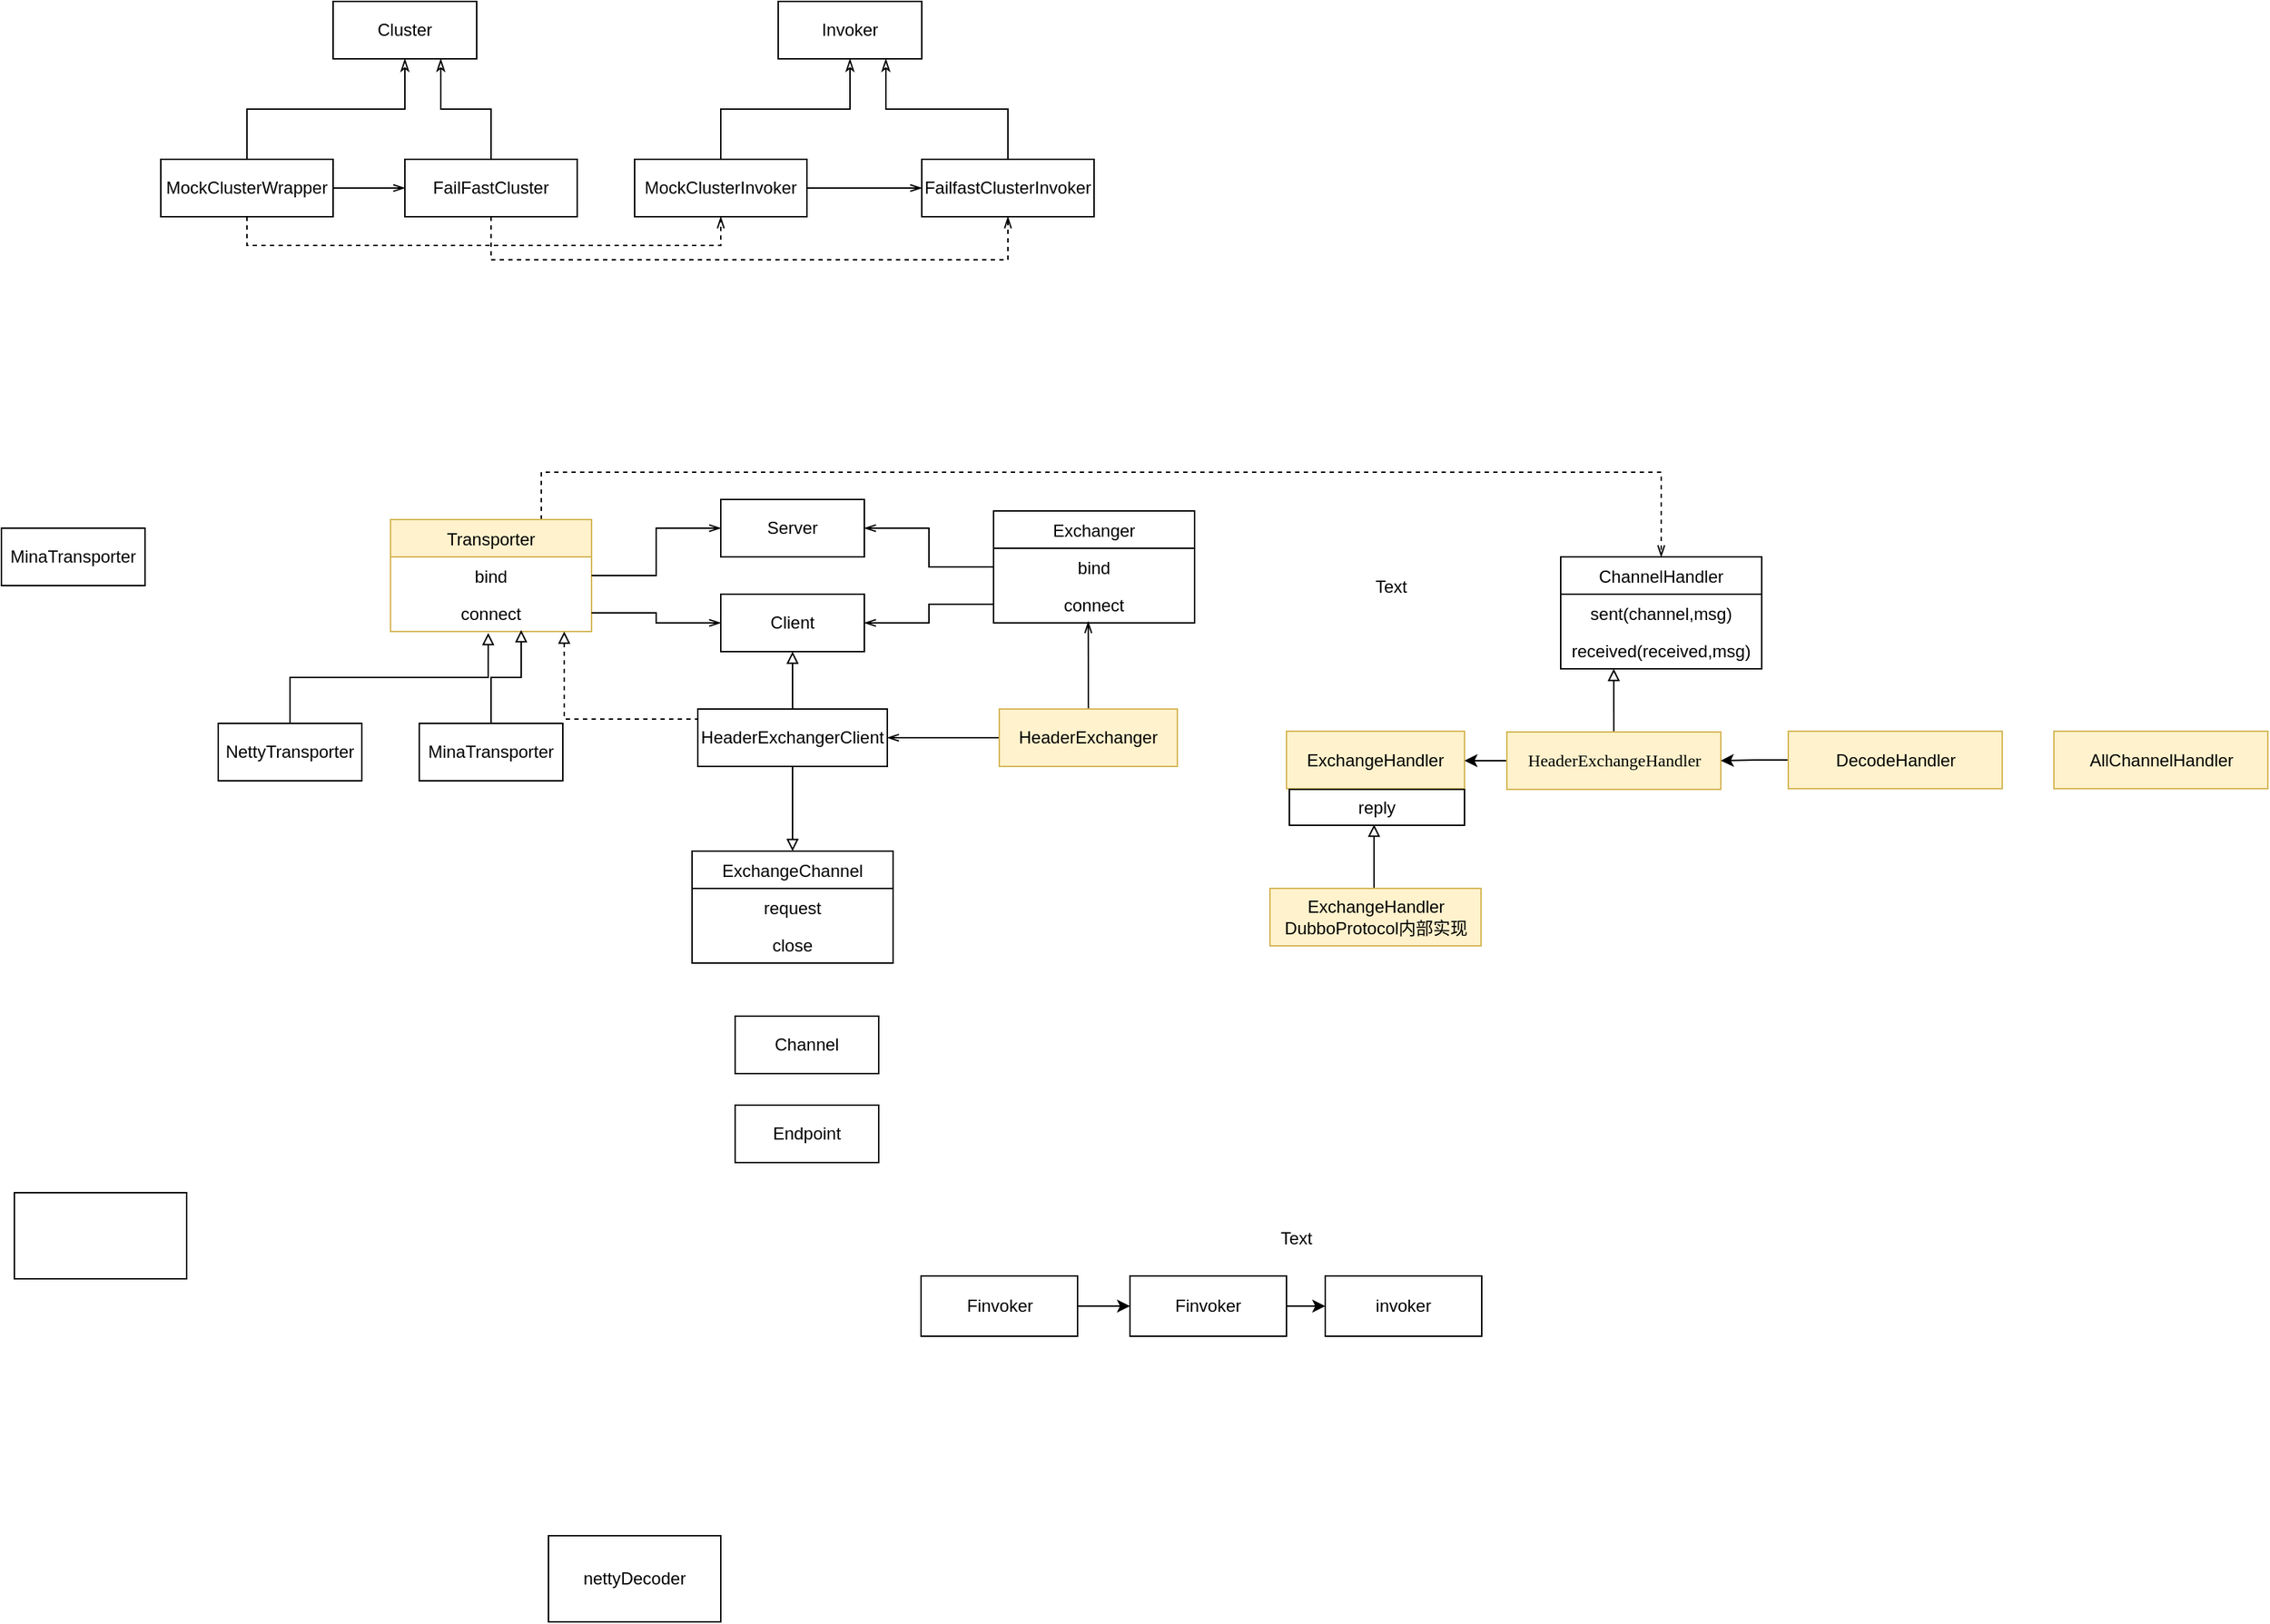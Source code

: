 <mxfile version="12.1.9" type="github" pages="1">
  <diagram id="3wP88udwANUkymrkbnxM" name="第 1 页">
    <mxGraphModel dx="1162" dy="421" grid="0" gridSize="10" guides="1" tooltips="1" connect="1" arrows="1" fold="1" page="0" pageScale="1" pageWidth="827" pageHeight="1169" math="0" shadow="0">
      <root>
        <mxCell id="0"/>
        <mxCell id="1" parent="0"/>
        <mxCell id="S6FNpbCSUPsFbbJEjk5P-1" value="Cluster" style="rounded=0;whiteSpace=wrap;html=1;" parent="1" vertex="1">
          <mxGeometry x="170" y="120" width="100" height="40" as="geometry"/>
        </mxCell>
        <mxCell id="S6FNpbCSUPsFbbJEjk5P-2" value="Invoker" style="rounded=0;whiteSpace=wrap;html=1;" parent="1" vertex="1">
          <mxGeometry x="480" y="120" width="100" height="40" as="geometry"/>
        </mxCell>
        <mxCell id="S6FNpbCSUPsFbbJEjk5P-13" style="edgeStyle=orthogonalEdgeStyle;rounded=0;orthogonalLoop=1;jettySize=auto;html=1;exitX=0.5;exitY=0;exitDx=0;exitDy=0;entryX=0.5;entryY=1;entryDx=0;entryDy=0;endArrow=classicThin;endFill=0;" parent="1" source="S6FNpbCSUPsFbbJEjk5P-3" target="S6FNpbCSUPsFbbJEjk5P-1" edge="1">
          <mxGeometry relative="1" as="geometry"/>
        </mxCell>
        <mxCell id="S6FNpbCSUPsFbbJEjk5P-25" style="edgeStyle=orthogonalEdgeStyle;rounded=0;orthogonalLoop=1;jettySize=auto;html=1;exitX=0.5;exitY=1;exitDx=0;exitDy=0;entryX=0.5;entryY=1;entryDx=0;entryDy=0;endArrow=openThin;endFill=0;dashed=1;" parent="1" source="S6FNpbCSUPsFbbJEjk5P-3" target="S6FNpbCSUPsFbbJEjk5P-14" edge="1">
          <mxGeometry relative="1" as="geometry"/>
        </mxCell>
        <mxCell id="S6FNpbCSUPsFbbJEjk5P-27" style="edgeStyle=orthogonalEdgeStyle;rounded=0;orthogonalLoop=1;jettySize=auto;html=1;exitX=1;exitY=0.5;exitDx=0;exitDy=0;entryX=0;entryY=0.5;entryDx=0;entryDy=0;endArrow=openThin;endFill=0;" parent="1" source="S6FNpbCSUPsFbbJEjk5P-3" target="S6FNpbCSUPsFbbJEjk5P-19" edge="1">
          <mxGeometry relative="1" as="geometry"/>
        </mxCell>
        <mxCell id="S6FNpbCSUPsFbbJEjk5P-3" value="MockClusterWrapper" style="rounded=0;whiteSpace=wrap;html=1;" parent="1" vertex="1">
          <mxGeometry x="50" y="230" width="120" height="40" as="geometry"/>
        </mxCell>
        <mxCell id="S6FNpbCSUPsFbbJEjk5P-15" style="edgeStyle=orthogonalEdgeStyle;rounded=0;orthogonalLoop=1;jettySize=auto;html=1;exitX=0.5;exitY=0;exitDx=0;exitDy=0;entryX=0.5;entryY=1;entryDx=0;entryDy=0;endArrow=classicThin;endFill=0;" parent="1" source="S6FNpbCSUPsFbbJEjk5P-14" target="S6FNpbCSUPsFbbJEjk5P-2" edge="1">
          <mxGeometry relative="1" as="geometry"/>
        </mxCell>
        <mxCell id="S6FNpbCSUPsFbbJEjk5P-28" style="edgeStyle=orthogonalEdgeStyle;rounded=0;orthogonalLoop=1;jettySize=auto;html=1;exitX=1;exitY=0.5;exitDx=0;exitDy=0;entryX=0;entryY=0.5;entryDx=0;entryDy=0;endArrow=openThin;endFill=0;" parent="1" source="S6FNpbCSUPsFbbJEjk5P-14" target="S6FNpbCSUPsFbbJEjk5P-16" edge="1">
          <mxGeometry relative="1" as="geometry"/>
        </mxCell>
        <mxCell id="S6FNpbCSUPsFbbJEjk5P-14" value="MockClusterInvoker" style="rounded=0;whiteSpace=wrap;html=1;" parent="1" vertex="1">
          <mxGeometry x="380" y="230" width="120" height="40" as="geometry"/>
        </mxCell>
        <mxCell id="S6FNpbCSUPsFbbJEjk5P-17" style="edgeStyle=orthogonalEdgeStyle;rounded=0;orthogonalLoop=1;jettySize=auto;html=1;exitX=0.5;exitY=0;exitDx=0;exitDy=0;entryX=0.75;entryY=1;entryDx=0;entryDy=0;endArrow=classicThin;endFill=0;" parent="1" source="S6FNpbCSUPsFbbJEjk5P-16" target="S6FNpbCSUPsFbbJEjk5P-2" edge="1">
          <mxGeometry relative="1" as="geometry"/>
        </mxCell>
        <mxCell id="S6FNpbCSUPsFbbJEjk5P-16" value="FailfastClusterInvoker" style="rounded=0;whiteSpace=wrap;html=1;" parent="1" vertex="1">
          <mxGeometry x="580" y="230" width="120" height="40" as="geometry"/>
        </mxCell>
        <mxCell id="S6FNpbCSUPsFbbJEjk5P-20" style="edgeStyle=orthogonalEdgeStyle;rounded=0;orthogonalLoop=1;jettySize=auto;html=1;exitX=0.5;exitY=0;exitDx=0;exitDy=0;entryX=0.75;entryY=1;entryDx=0;entryDy=0;endArrow=classicThin;endFill=0;" parent="1" source="S6FNpbCSUPsFbbJEjk5P-19" target="S6FNpbCSUPsFbbJEjk5P-1" edge="1">
          <mxGeometry relative="1" as="geometry"/>
        </mxCell>
        <mxCell id="S6FNpbCSUPsFbbJEjk5P-26" style="edgeStyle=orthogonalEdgeStyle;rounded=0;orthogonalLoop=1;jettySize=auto;html=1;exitX=0.5;exitY=1;exitDx=0;exitDy=0;entryX=0.5;entryY=1;entryDx=0;entryDy=0;dashed=1;endArrow=openThin;endFill=0;" parent="1" source="S6FNpbCSUPsFbbJEjk5P-19" target="S6FNpbCSUPsFbbJEjk5P-16" edge="1">
          <mxGeometry relative="1" as="geometry">
            <Array as="points">
              <mxPoint x="280" y="300"/>
              <mxPoint x="640" y="300"/>
            </Array>
          </mxGeometry>
        </mxCell>
        <mxCell id="S6FNpbCSUPsFbbJEjk5P-19" value="FailFastCluster" style="rounded=0;whiteSpace=wrap;html=1;" parent="1" vertex="1">
          <mxGeometry x="220" y="230" width="120" height="40" as="geometry"/>
        </mxCell>
        <mxCell id="S6FNpbCSUPsFbbJEjk5P-42" style="edgeStyle=orthogonalEdgeStyle;rounded=0;orthogonalLoop=1;jettySize=auto;html=1;exitX=0.5;exitY=0;exitDx=0;exitDy=0;entryX=0.486;entryY=1.038;entryDx=0;entryDy=0;entryPerimeter=0;endArrow=block;endFill=0;" parent="1" source="S6FNpbCSUPsFbbJEjk5P-30" target="S6FNpbCSUPsFbbJEjk5P-33" edge="1">
          <mxGeometry relative="1" as="geometry"/>
        </mxCell>
        <mxCell id="S6FNpbCSUPsFbbJEjk5P-30" value="NettyTransporter" style="rounded=0;whiteSpace=wrap;html=1;" parent="1" vertex="1">
          <mxGeometry x="90" y="623" width="100" height="40" as="geometry"/>
        </mxCell>
        <mxCell id="S6FNpbCSUPsFbbJEjk5P-83" style="edgeStyle=orthogonalEdgeStyle;rounded=0;orthogonalLoop=1;jettySize=auto;html=1;exitX=0.75;exitY=0;exitDx=0;exitDy=0;entryX=0.5;entryY=0;entryDx=0;entryDy=0;dashed=1;endArrow=openThin;endFill=0;" parent="1" source="S6FNpbCSUPsFbbJEjk5P-31" target="S6FNpbCSUPsFbbJEjk5P-76" edge="1">
          <mxGeometry relative="1" as="geometry">
            <Array as="points">
              <mxPoint x="315" y="448"/>
              <mxPoint x="1095" y="448"/>
            </Array>
          </mxGeometry>
        </mxCell>
        <mxCell id="S6FNpbCSUPsFbbJEjk5P-31" value="Transporter" style="swimlane;fontStyle=0;childLayout=stackLayout;horizontal=1;startSize=26;fillColor=#fff2cc;horizontalStack=0;resizeParent=1;resizeParentMax=0;resizeLast=0;collapsible=1;marginBottom=0;strokeColor=#d6b656;" parent="1" vertex="1">
          <mxGeometry x="210" y="481" width="140" height="78" as="geometry"/>
        </mxCell>
        <mxCell id="S6FNpbCSUPsFbbJEjk5P-32" value="bind" style="text;strokeColor=none;fillColor=none;align=center;verticalAlign=top;spacingLeft=4;spacingRight=4;overflow=hidden;rotatable=0;points=[[0,0.5],[1,0.5]];portConstraint=eastwest;" parent="S6FNpbCSUPsFbbJEjk5P-31" vertex="1">
          <mxGeometry y="26" width="140" height="26" as="geometry"/>
        </mxCell>
        <mxCell id="S6FNpbCSUPsFbbJEjk5P-33" value="connect" style="text;strokeColor=none;fillColor=none;align=center;verticalAlign=top;spacingLeft=4;spacingRight=4;overflow=hidden;rotatable=0;points=[[0,0.5],[1,0.5]];portConstraint=eastwest;" parent="S6FNpbCSUPsFbbJEjk5P-31" vertex="1">
          <mxGeometry y="52" width="140" height="26" as="geometry"/>
        </mxCell>
        <mxCell id="S6FNpbCSUPsFbbJEjk5P-36" value="Server" style="rounded=0;whiteSpace=wrap;html=1;" parent="1" vertex="1">
          <mxGeometry x="440" y="467" width="100" height="40" as="geometry"/>
        </mxCell>
        <mxCell id="S6FNpbCSUPsFbbJEjk5P-37" value="Client" style="rounded=0;whiteSpace=wrap;html=1;" parent="1" vertex="1">
          <mxGeometry x="440" y="533" width="100" height="40" as="geometry"/>
        </mxCell>
        <mxCell id="S6FNpbCSUPsFbbJEjk5P-38" style="edgeStyle=orthogonalEdgeStyle;rounded=0;orthogonalLoop=1;jettySize=auto;html=1;exitX=1;exitY=0.5;exitDx=0;exitDy=0;entryX=0;entryY=0.5;entryDx=0;entryDy=0;endArrow=openThin;endFill=0;" parent="1" source="S6FNpbCSUPsFbbJEjk5P-32" target="S6FNpbCSUPsFbbJEjk5P-36" edge="1">
          <mxGeometry relative="1" as="geometry"/>
        </mxCell>
        <mxCell id="S6FNpbCSUPsFbbJEjk5P-39" style="edgeStyle=orthogonalEdgeStyle;rounded=0;orthogonalLoop=1;jettySize=auto;html=1;exitX=1;exitY=0.5;exitDx=0;exitDy=0;entryX=0;entryY=0.5;entryDx=0;entryDy=0;endArrow=openThin;endFill=0;" parent="1" source="S6FNpbCSUPsFbbJEjk5P-33" target="S6FNpbCSUPsFbbJEjk5P-37" edge="1">
          <mxGeometry relative="1" as="geometry"/>
        </mxCell>
        <mxCell id="S6FNpbCSUPsFbbJEjk5P-44" style="edgeStyle=orthogonalEdgeStyle;rounded=0;orthogonalLoop=1;jettySize=auto;html=1;exitX=0.5;exitY=0;exitDx=0;exitDy=0;entryX=0.65;entryY=0.962;entryDx=0;entryDy=0;entryPerimeter=0;endArrow=block;endFill=0;" parent="1" source="S6FNpbCSUPsFbbJEjk5P-43" target="S6FNpbCSUPsFbbJEjk5P-33" edge="1">
          <mxGeometry relative="1" as="geometry"/>
        </mxCell>
        <mxCell id="S6FNpbCSUPsFbbJEjk5P-43" value="MinaTransporter" style="rounded=0;whiteSpace=wrap;html=1;" parent="1" vertex="1">
          <mxGeometry x="230" y="623" width="100" height="40" as="geometry"/>
        </mxCell>
        <mxCell id="S6FNpbCSUPsFbbJEjk5P-47" value="MinaTransporter" style="rounded=0;whiteSpace=wrap;html=1;" parent="1" vertex="1">
          <mxGeometry x="-61" y="487" width="100" height="40" as="geometry"/>
        </mxCell>
        <mxCell id="S6FNpbCSUPsFbbJEjk5P-48" value="Exchanger" style="swimlane;fontStyle=0;childLayout=stackLayout;horizontal=1;startSize=26;fillColor=none;horizontalStack=0;resizeParent=1;resizeParentMax=0;resizeLast=0;collapsible=1;marginBottom=0;" parent="1" vertex="1">
          <mxGeometry x="630" y="475" width="140" height="78" as="geometry">
            <mxRectangle x="-90" y="565" width="84" height="26" as="alternateBounds"/>
          </mxGeometry>
        </mxCell>
        <mxCell id="S6FNpbCSUPsFbbJEjk5P-49" value="bind" style="text;strokeColor=none;fillColor=none;align=center;verticalAlign=top;spacingLeft=4;spacingRight=4;overflow=hidden;rotatable=0;points=[[0,0.5],[1,0.5]];portConstraint=eastwest;" parent="S6FNpbCSUPsFbbJEjk5P-48" vertex="1">
          <mxGeometry y="26" width="140" height="26" as="geometry"/>
        </mxCell>
        <mxCell id="S6FNpbCSUPsFbbJEjk5P-50" value="connect" style="text;strokeColor=none;fillColor=none;align=center;verticalAlign=top;spacingLeft=4;spacingRight=4;overflow=hidden;rotatable=0;points=[[0,0.5],[1,0.5]];portConstraint=eastwest;" parent="S6FNpbCSUPsFbbJEjk5P-48" vertex="1">
          <mxGeometry y="52" width="140" height="26" as="geometry"/>
        </mxCell>
        <mxCell id="S6FNpbCSUPsFbbJEjk5P-51" style="edgeStyle=orthogonalEdgeStyle;rounded=0;orthogonalLoop=1;jettySize=auto;html=1;exitX=0;exitY=0.5;exitDx=0;exitDy=0;entryX=1;entryY=0.5;entryDx=0;entryDy=0;endArrow=openThin;endFill=0;" parent="1" source="S6FNpbCSUPsFbbJEjk5P-49" target="S6FNpbCSUPsFbbJEjk5P-36" edge="1">
          <mxGeometry relative="1" as="geometry"/>
        </mxCell>
        <mxCell id="S6FNpbCSUPsFbbJEjk5P-52" style="edgeStyle=orthogonalEdgeStyle;rounded=0;orthogonalLoop=1;jettySize=auto;html=1;exitX=0;exitY=0.5;exitDx=0;exitDy=0;entryX=1;entryY=0.5;entryDx=0;entryDy=0;endArrow=openThin;endFill=0;" parent="1" source="S6FNpbCSUPsFbbJEjk5P-50" target="S6FNpbCSUPsFbbJEjk5P-37" edge="1">
          <mxGeometry relative="1" as="geometry"/>
        </mxCell>
        <mxCell id="S6FNpbCSUPsFbbJEjk5P-54" style="edgeStyle=orthogonalEdgeStyle;rounded=0;orthogonalLoop=1;jettySize=auto;html=1;exitX=0.5;exitY=0;exitDx=0;exitDy=0;entryX=0.471;entryY=0.962;entryDx=0;entryDy=0;entryPerimeter=0;endArrow=openThin;endFill=0;" parent="1" source="S6FNpbCSUPsFbbJEjk5P-53" target="S6FNpbCSUPsFbbJEjk5P-50" edge="1">
          <mxGeometry relative="1" as="geometry"/>
        </mxCell>
        <mxCell id="S6FNpbCSUPsFbbJEjk5P-60" style="edgeStyle=orthogonalEdgeStyle;rounded=0;orthogonalLoop=1;jettySize=auto;html=1;exitX=0;exitY=0.5;exitDx=0;exitDy=0;entryX=1;entryY=0.5;entryDx=0;entryDy=0;endArrow=openThin;endFill=0;" parent="1" source="S6FNpbCSUPsFbbJEjk5P-53" target="S6FNpbCSUPsFbbJEjk5P-58" edge="1">
          <mxGeometry relative="1" as="geometry"/>
        </mxCell>
        <mxCell id="S6FNpbCSUPsFbbJEjk5P-53" value="HeaderExchanger" style="rounded=0;whiteSpace=wrap;html=1;fillColor=#fff2cc;strokeColor=#d6b656;" parent="1" vertex="1">
          <mxGeometry x="634" y="613" width="124" height="40" as="geometry"/>
        </mxCell>
        <mxCell id="S6FNpbCSUPsFbbJEjk5P-59" style="edgeStyle=orthogonalEdgeStyle;rounded=0;orthogonalLoop=1;jettySize=auto;html=1;exitX=0.5;exitY=0;exitDx=0;exitDy=0;entryX=0.5;entryY=1;entryDx=0;entryDy=0;endArrow=block;endFill=0;" parent="1" source="S6FNpbCSUPsFbbJEjk5P-58" target="S6FNpbCSUPsFbbJEjk5P-37" edge="1">
          <mxGeometry relative="1" as="geometry"/>
        </mxCell>
        <mxCell id="S6FNpbCSUPsFbbJEjk5P-66" style="edgeStyle=orthogonalEdgeStyle;rounded=0;orthogonalLoop=1;jettySize=auto;html=1;exitX=0.5;exitY=1;exitDx=0;exitDy=0;endArrow=block;endFill=0;" parent="1" source="S6FNpbCSUPsFbbJEjk5P-58" target="S6FNpbCSUPsFbbJEjk5P-63" edge="1">
          <mxGeometry relative="1" as="geometry"/>
        </mxCell>
        <mxCell id="S6FNpbCSUPsFbbJEjk5P-74" style="edgeStyle=orthogonalEdgeStyle;rounded=0;orthogonalLoop=1;jettySize=auto;html=1;exitX=0;exitY=0.5;exitDx=0;exitDy=0;entryX=0.864;entryY=1;entryDx=0;entryDy=0;entryPerimeter=0;endArrow=block;endFill=0;dashed=1;" parent="1" source="S6FNpbCSUPsFbbJEjk5P-58" target="S6FNpbCSUPsFbbJEjk5P-33" edge="1">
          <mxGeometry relative="1" as="geometry">
            <Array as="points">
              <mxPoint x="424" y="620"/>
              <mxPoint x="331" y="620"/>
            </Array>
          </mxGeometry>
        </mxCell>
        <mxCell id="S6FNpbCSUPsFbbJEjk5P-58" value="HeaderExchangerClient" style="rounded=0;whiteSpace=wrap;html=1;" parent="1" vertex="1">
          <mxGeometry x="424" y="613" width="132" height="40" as="geometry"/>
        </mxCell>
        <mxCell id="S6FNpbCSUPsFbbJEjk5P-63" value="ExchangeChannel" style="swimlane;fontStyle=0;childLayout=stackLayout;horizontal=1;startSize=26;fillColor=none;horizontalStack=0;resizeParent=1;resizeParentMax=0;resizeLast=0;collapsible=1;marginBottom=0;" parent="1" vertex="1">
          <mxGeometry x="420" y="712" width="140" height="78" as="geometry">
            <mxRectangle x="-90" y="565" width="84" height="26" as="alternateBounds"/>
          </mxGeometry>
        </mxCell>
        <mxCell id="S6FNpbCSUPsFbbJEjk5P-64" value="request" style="text;strokeColor=none;fillColor=none;align=center;verticalAlign=top;spacingLeft=4;spacingRight=4;overflow=hidden;rotatable=0;points=[[0,0.5],[1,0.5]];portConstraint=eastwest;" parent="S6FNpbCSUPsFbbJEjk5P-63" vertex="1">
          <mxGeometry y="26" width="140" height="26" as="geometry"/>
        </mxCell>
        <mxCell id="S6FNpbCSUPsFbbJEjk5P-65" value="close" style="text;strokeColor=none;fillColor=none;align=center;verticalAlign=top;spacingLeft=4;spacingRight=4;overflow=hidden;rotatable=0;points=[[0,0.5],[1,0.5]];portConstraint=eastwest;" parent="S6FNpbCSUPsFbbJEjk5P-63" vertex="1">
          <mxGeometry y="52" width="140" height="26" as="geometry"/>
        </mxCell>
        <mxCell id="S6FNpbCSUPsFbbJEjk5P-67" value="Channel" style="rounded=0;whiteSpace=wrap;html=1;" parent="1" vertex="1">
          <mxGeometry x="450" y="827" width="100" height="40" as="geometry"/>
        </mxCell>
        <mxCell id="S6FNpbCSUPsFbbJEjk5P-68" value="Endpoint" style="rounded=0;whiteSpace=wrap;html=1;" parent="1" vertex="1">
          <mxGeometry x="450" y="889" width="100" height="40" as="geometry"/>
        </mxCell>
        <mxCell id="S6FNpbCSUPsFbbJEjk5P-71" value="" style="edgeStyle=orthogonalEdgeStyle;rounded=0;orthogonalLoop=1;jettySize=auto;html=1;endArrow=block;endFill=0;" parent="1" edge="1">
          <mxGeometry relative="1" as="geometry">
            <mxPoint x="520" y="816" as="sourcePoint"/>
          </mxGeometry>
        </mxCell>
        <mxCell id="S6FNpbCSUPsFbbJEjk5P-76" value="ChannelHandler" style="swimlane;fontStyle=0;childLayout=stackLayout;horizontal=1;startSize=26;fillColor=none;horizontalStack=0;resizeParent=1;resizeParentMax=0;resizeLast=0;collapsible=1;marginBottom=0;" parent="1" vertex="1">
          <mxGeometry x="1025" y="507" width="140" height="78" as="geometry">
            <mxRectangle x="-90" y="565" width="84" height="26" as="alternateBounds"/>
          </mxGeometry>
        </mxCell>
        <mxCell id="S6FNpbCSUPsFbbJEjk5P-77" value="sent(channel,msg)" style="text;strokeColor=none;fillColor=none;align=center;verticalAlign=top;spacingLeft=4;spacingRight=4;overflow=hidden;rotatable=0;points=[[0,0.5],[1,0.5]];portConstraint=eastwest;" parent="S6FNpbCSUPsFbbJEjk5P-76" vertex="1">
          <mxGeometry y="26" width="140" height="26" as="geometry"/>
        </mxCell>
        <mxCell id="S6FNpbCSUPsFbbJEjk5P-78" value="received(received,msg)" style="text;strokeColor=none;fillColor=none;align=center;verticalAlign=top;spacingLeft=4;spacingRight=4;overflow=hidden;rotatable=0;points=[[0,0.5],[1,0.5]];portConstraint=eastwest;" parent="S6FNpbCSUPsFbbJEjk5P-76" vertex="1">
          <mxGeometry y="52" width="140" height="26" as="geometry"/>
        </mxCell>
        <mxCell id="S6FNpbCSUPsFbbJEjk5P-79" value="ExchangeHandler" style="rounded=0;whiteSpace=wrap;html=1;fillColor=#fff2cc;strokeColor=#d6b656;" parent="1" vertex="1">
          <mxGeometry x="834" y="628.5" width="124" height="40" as="geometry"/>
        </mxCell>
        <mxCell id="S6FNpbCSUPsFbbJEjk5P-85" style="edgeStyle=orthogonalEdgeStyle;rounded=0;orthogonalLoop=1;jettySize=auto;html=1;exitX=0.5;exitY=0;exitDx=0;exitDy=0;entryX=0.264;entryY=1;entryDx=0;entryDy=0;entryPerimeter=0;endArrow=block;endFill=0;" parent="1" source="S6FNpbCSUPsFbbJEjk5P-82" target="S6FNpbCSUPsFbbJEjk5P-78" edge="1">
          <mxGeometry relative="1" as="geometry"/>
        </mxCell>
        <mxCell id="4KYblLX-J10OmJDzWOq2-3" style="edgeStyle=orthogonalEdgeStyle;rounded=0;orthogonalLoop=1;jettySize=auto;html=1;exitX=0;exitY=0.5;exitDx=0;exitDy=0;entryX=1;entryY=0.5;entryDx=0;entryDy=0;" edge="1" parent="1" source="S6FNpbCSUPsFbbJEjk5P-82" target="S6FNpbCSUPsFbbJEjk5P-79">
          <mxGeometry relative="1" as="geometry"/>
        </mxCell>
        <mxCell id="S6FNpbCSUPsFbbJEjk5P-82" value="&lt;pre style=&quot;font-family: &amp;#34;menlo&amp;#34; ; font-size: 9pt&quot;&gt;HeaderExchangeHandler&lt;/pre&gt;" style="rounded=0;whiteSpace=wrap;html=1;fillColor=#fff2cc;strokeColor=#d6b656;" parent="1" vertex="1">
          <mxGeometry x="987.5" y="629" width="149" height="40" as="geometry"/>
        </mxCell>
        <mxCell id="cHIJ3ol1UEYUOy4D1FIM-1" value="" style="rounded=0;whiteSpace=wrap;html=1;" parent="1" vertex="1">
          <mxGeometry x="-52" y="950" width="120" height="60" as="geometry"/>
        </mxCell>
        <mxCell id="4KYblLX-J10OmJDzWOq2-2" style="edgeStyle=orthogonalEdgeStyle;rounded=0;orthogonalLoop=1;jettySize=auto;html=1;entryX=1;entryY=0.5;entryDx=0;entryDy=0;" edge="1" parent="1" source="4KYblLX-J10OmJDzWOq2-1" target="S6FNpbCSUPsFbbJEjk5P-82">
          <mxGeometry relative="1" as="geometry"/>
        </mxCell>
        <mxCell id="4KYblLX-J10OmJDzWOq2-1" value="DecodeHandler" style="rounded=0;whiteSpace=wrap;html=1;fillColor=#fff2cc;strokeColor=#d6b656;" vertex="1" parent="1">
          <mxGeometry x="1183.5" y="628.5" width="149" height="40" as="geometry"/>
        </mxCell>
        <mxCell id="4KYblLX-J10OmJDzWOq2-5" value="reply" style="rounded=0;whiteSpace=wrap;html=1;" vertex="1" parent="1">
          <mxGeometry x="836" y="669" width="122" height="25" as="geometry"/>
        </mxCell>
        <mxCell id="4KYblLX-J10OmJDzWOq2-8" value="ExchangeHandler&lt;br&gt;DubboProtocol内部实现" style="rounded=0;whiteSpace=wrap;html=1;fillColor=#fff2cc;strokeColor=#d6b656;" vertex="1" parent="1">
          <mxGeometry x="822.5" y="738" width="147" height="40" as="geometry"/>
        </mxCell>
        <mxCell id="4KYblLX-J10OmJDzWOq2-9" style="edgeStyle=orthogonalEdgeStyle;rounded=0;orthogonalLoop=1;jettySize=auto;html=1;exitX=0.5;exitY=0;exitDx=0;exitDy=0;entryX=0.264;entryY=1;entryDx=0;entryDy=0;entryPerimeter=0;endArrow=block;endFill=0;" edge="1" parent="1">
          <mxGeometry relative="1" as="geometry">
            <mxPoint x="895" y="737.5" as="sourcePoint"/>
            <mxPoint x="895" y="693.5" as="targetPoint"/>
          </mxGeometry>
        </mxCell>
        <mxCell id="4KYblLX-J10OmJDzWOq2-10" value="nettyDecoder" style="rounded=0;whiteSpace=wrap;html=1;" vertex="1" parent="1">
          <mxGeometry x="320" y="1189" width="120" height="60" as="geometry"/>
        </mxCell>
        <mxCell id="4KYblLX-J10OmJDzWOq2-11" value="AllChannelHandler" style="rounded=0;whiteSpace=wrap;html=1;fillColor=#fff2cc;strokeColor=#d6b656;" vertex="1" parent="1">
          <mxGeometry x="1368.5" y="628.5" width="149" height="40" as="geometry"/>
        </mxCell>
        <mxCell id="4KYblLX-J10OmJDzWOq2-12" value="Text" style="text;html=1;resizable=0;points=[];autosize=1;align=left;verticalAlign=top;spacingTop=-4;" vertex="1" parent="1">
          <mxGeometry x="894" y="518" width="32" height="14" as="geometry"/>
        </mxCell>
        <mxCell id="4KYblLX-J10OmJDzWOq2-13" value="invoker" style="rounded=0;whiteSpace=wrap;html=1;" vertex="1" parent="1">
          <mxGeometry x="861" y="1008" width="109" height="42" as="geometry"/>
        </mxCell>
        <mxCell id="4KYblLX-J10OmJDzWOq2-15" style="edgeStyle=orthogonalEdgeStyle;rounded=0;orthogonalLoop=1;jettySize=auto;html=1;exitX=1;exitY=0.5;exitDx=0;exitDy=0;entryX=0;entryY=0.5;entryDx=0;entryDy=0;" edge="1" parent="1" source="4KYblLX-J10OmJDzWOq2-14" target="4KYblLX-J10OmJDzWOq2-13">
          <mxGeometry relative="1" as="geometry"/>
        </mxCell>
        <mxCell id="4KYblLX-J10OmJDzWOq2-14" value="Finvoker" style="rounded=0;whiteSpace=wrap;html=1;" vertex="1" parent="1">
          <mxGeometry x="725" y="1008" width="109" height="42" as="geometry"/>
        </mxCell>
        <mxCell id="4KYblLX-J10OmJDzWOq2-19" style="edgeStyle=orthogonalEdgeStyle;rounded=0;orthogonalLoop=1;jettySize=auto;html=1;exitX=1;exitY=0.5;exitDx=0;exitDy=0;entryX=0;entryY=0.5;entryDx=0;entryDy=0;" edge="1" parent="1" source="4KYblLX-J10OmJDzWOq2-16" target="4KYblLX-J10OmJDzWOq2-14">
          <mxGeometry relative="1" as="geometry"/>
        </mxCell>
        <mxCell id="4KYblLX-J10OmJDzWOq2-16" value="Finvoker" style="rounded=0;whiteSpace=wrap;html=1;" vertex="1" parent="1">
          <mxGeometry x="579.5" y="1008" width="109" height="42" as="geometry"/>
        </mxCell>
        <mxCell id="4KYblLX-J10OmJDzWOq2-20" value="Text" style="text;html=1;resizable=0;points=[];autosize=1;align=left;verticalAlign=top;spacingTop=-4;" vertex="1" parent="1">
          <mxGeometry x="828" y="972" width="32" height="14" as="geometry"/>
        </mxCell>
      </root>
    </mxGraphModel>
  </diagram>
</mxfile>
